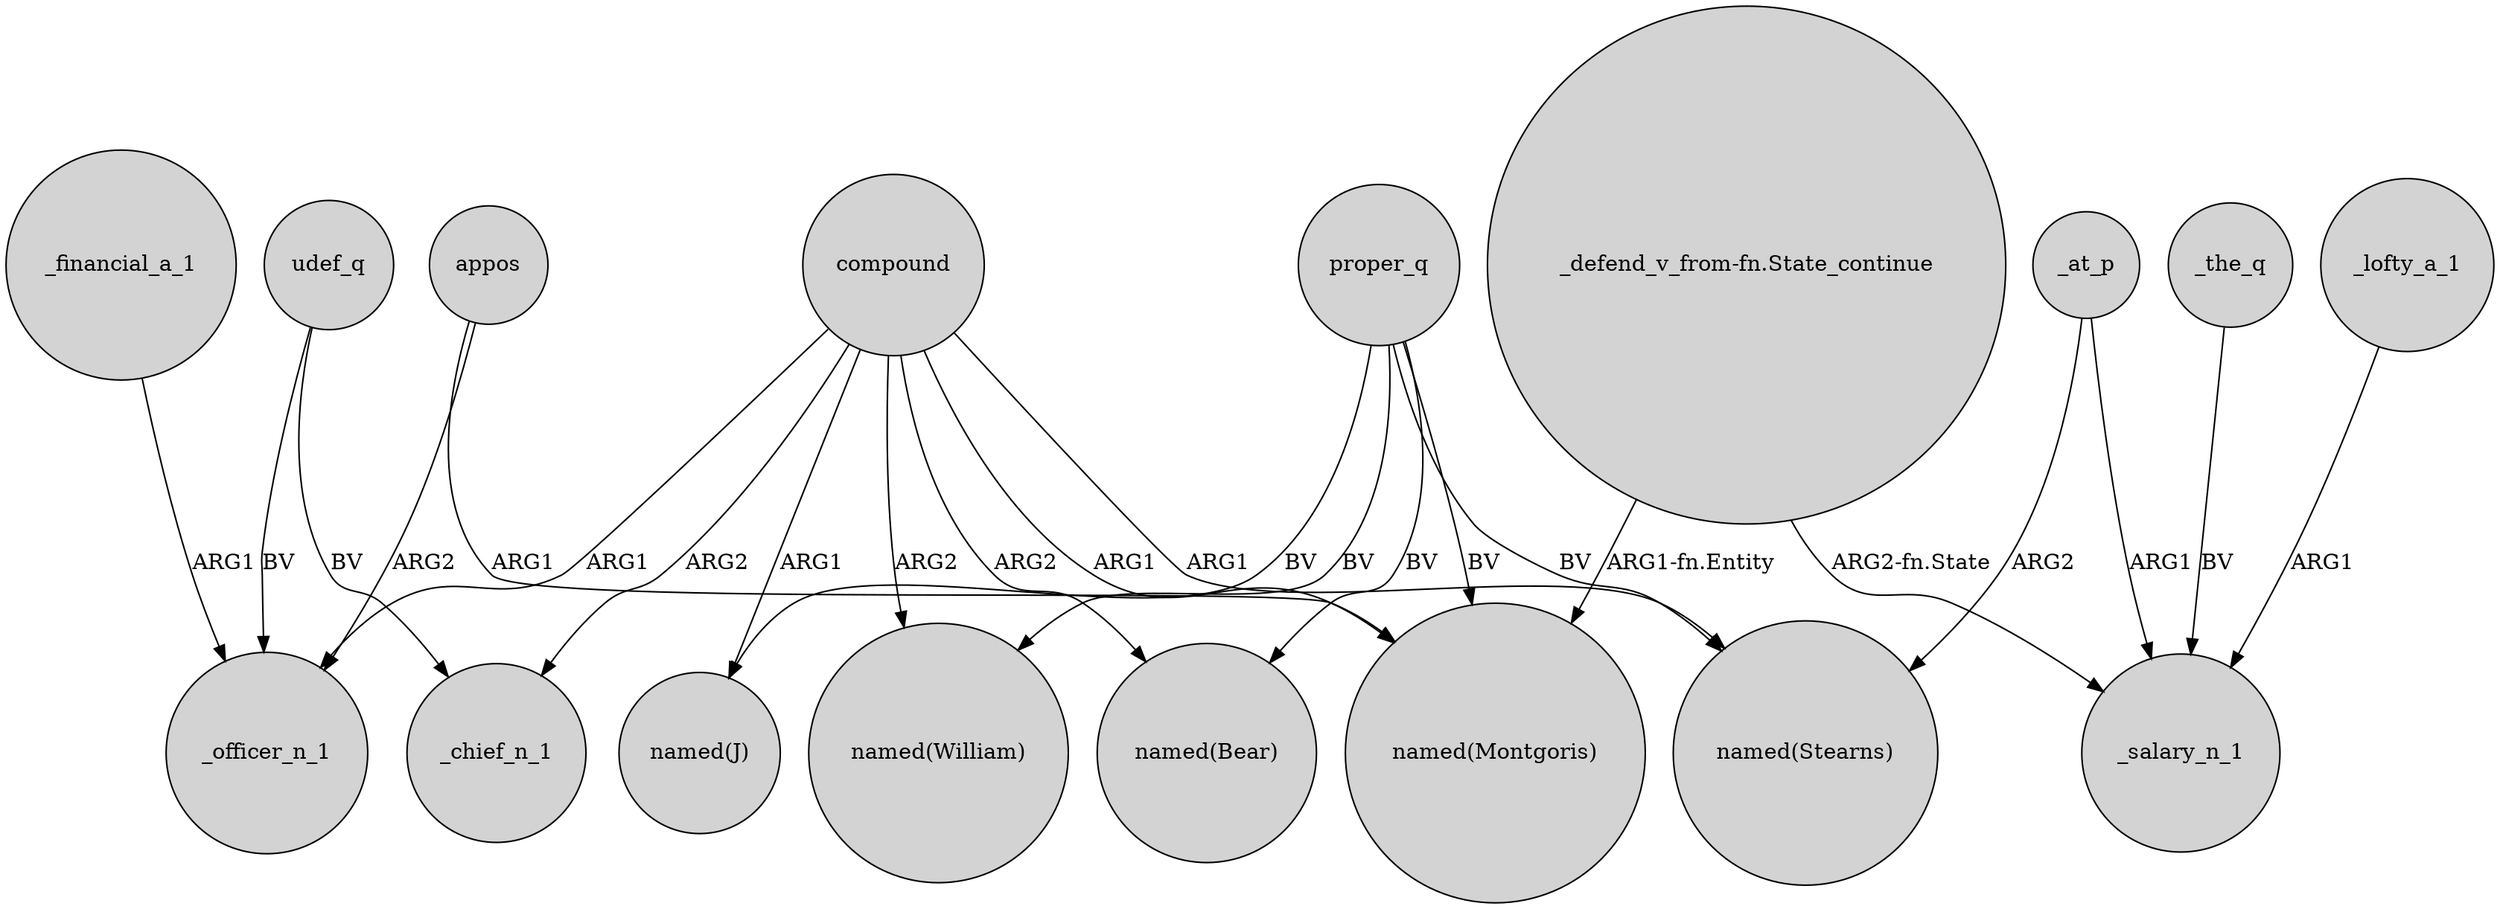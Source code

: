 digraph {
	node [shape=circle style=filled]
	_at_p -> "named(Stearns)" [label=ARG2]
	compound -> "named(Stearns)" [label=ARG1]
	compound -> _chief_n_1 [label=ARG2]
	proper_q -> "named(Stearns)" [label=BV]
	proper_q -> "named(William)" [label=BV]
	compound -> "named(J)" [label=ARG1]
	udef_q -> _chief_n_1 [label=BV]
	proper_q -> "named(Montgoris)" [label=BV]
	appos -> "named(Montgoris)" [label=ARG1]
	_financial_a_1 -> _officer_n_1 [label=ARG1]
	_the_q -> _salary_n_1 [label=BV]
	_lofty_a_1 -> _salary_n_1 [label=ARG1]
	compound -> "named(Bear)" [label=ARG2]
	"_defend_v_from-fn.State_continue" -> "named(Montgoris)" [label="ARG1-fn.Entity"]
	compound -> "named(Montgoris)" [label=ARG1]
	proper_q -> "named(Bear)" [label=BV]
	compound -> "named(William)" [label=ARG2]
	udef_q -> _officer_n_1 [label=BV]
	compound -> _officer_n_1 [label=ARG1]
	appos -> _officer_n_1 [label=ARG2]
	_at_p -> _salary_n_1 [label=ARG1]
	proper_q -> "named(J)" [label=BV]
	"_defend_v_from-fn.State_continue" -> _salary_n_1 [label="ARG2-fn.State"]
}
